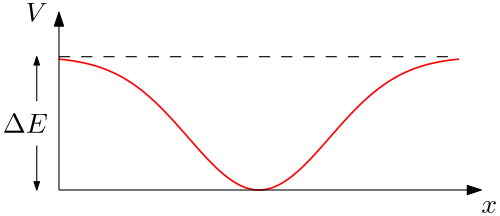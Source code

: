 <?xml version="1.0"?>
<!DOCTYPE ipe SYSTEM "ipe.dtd">
<ipe version="70005" creator="Ipe 7.1.5">
<info created="D:20150521125648" modified="D:20150531165053"/>
<ipestyle name="basic">
<symbol name="arrow/arc(spx)">
<path stroke="sym-stroke" fill="sym-stroke" pen="sym-pen">
0 0 m
-1 0.333 l
-1 -0.333 l
h
</path>
</symbol>
<symbol name="arrow/farc(spx)">
<path stroke="sym-stroke" fill="white" pen="sym-pen">
0 0 m
-1 0.333 l
-1 -0.333 l
h
</path>
</symbol>
<symbol name="mark/circle(sx)" transformations="translations">
<path fill="sym-stroke">
0.6 0 0 0.6 0 0 e
0.4 0 0 0.4 0 0 e
</path>
</symbol>
<symbol name="mark/disk(sx)" transformations="translations">
<path fill="sym-stroke">
0.6 0 0 0.6 0 0 e
</path>
</symbol>
<symbol name="mark/fdisk(sfx)" transformations="translations">
<group>
<path fill="sym-fill">
0.5 0 0 0.5 0 0 e
</path>
<path fill="sym-stroke" fillrule="eofill">
0.6 0 0 0.6 0 0 e
0.4 0 0 0.4 0 0 e
</path>
</group>
</symbol>
<symbol name="mark/box(sx)" transformations="translations">
<path fill="sym-stroke" fillrule="eofill">
-0.6 -0.6 m
0.6 -0.6 l
0.6 0.6 l
-0.6 0.6 l
h
-0.4 -0.4 m
0.4 -0.4 l
0.4 0.4 l
-0.4 0.4 l
h
</path>
</symbol>
<symbol name="mark/square(sx)" transformations="translations">
<path fill="sym-stroke">
-0.6 -0.6 m
0.6 -0.6 l
0.6 0.6 l
-0.6 0.6 l
h
</path>
</symbol>
<symbol name="mark/fsquare(sfx)" transformations="translations">
<group>
<path fill="sym-fill">
-0.5 -0.5 m
0.5 -0.5 l
0.5 0.5 l
-0.5 0.5 l
h
</path>
<path fill="sym-stroke" fillrule="eofill">
-0.6 -0.6 m
0.6 -0.6 l
0.6 0.6 l
-0.6 0.6 l
h
-0.4 -0.4 m
0.4 -0.4 l
0.4 0.4 l
-0.4 0.4 l
h
</path>
</group>
</symbol>
<symbol name="mark/cross(sx)" transformations="translations">
<group>
<path fill="sym-stroke">
-0.43 -0.57 m
0.57 0.43 l
0.43 0.57 l
-0.57 -0.43 l
h
</path>
<path fill="sym-stroke">
-0.43 0.57 m
0.57 -0.43 l
0.43 -0.57 l
-0.57 0.43 l
h
</path>
</group>
</symbol>
<symbol name="arrow/fnormal(spx)">
<path stroke="sym-stroke" fill="white" pen="sym-pen">
0 0 m
-1 0.333 l
-1 -0.333 l
h
</path>
</symbol>
<symbol name="arrow/pointed(spx)">
<path stroke="sym-stroke" fill="sym-stroke" pen="sym-pen">
0 0 m
-1 0.333 l
-0.8 0 l
-1 -0.333 l
h
</path>
</symbol>
<symbol name="arrow/fpointed(spx)">
<path stroke="sym-stroke" fill="white" pen="sym-pen">
0 0 m
-1 0.333 l
-0.8 0 l
-1 -0.333 l
h
</path>
</symbol>
<symbol name="arrow/linear(spx)">
<path stroke="sym-stroke" pen="sym-pen">
-1 0.333 m
0 0 l
-1 -0.333 l
</path>
</symbol>
<symbol name="arrow/fdouble(spx)">
<path stroke="sym-stroke" fill="white" pen="sym-pen">
0 0 m
-1 0.333 l
-1 -0.333 l
h
-1 0 m
-2 0.333 l
-2 -0.333 l
h
</path>
</symbol>
<symbol name="arrow/double(spx)">
<path stroke="sym-stroke" fill="sym-stroke" pen="sym-pen">
0 0 m
-1 0.333 l
-1 -0.333 l
h
-1 0 m
-2 0.333 l
-2 -0.333 l
h
</path>
</symbol>
<pen name="heavier" value="0.8"/>
<pen name="fat" value="1.2"/>
<pen name="ultrafat" value="2"/>
<symbolsize name="large" value="5"/>
<symbolsize name="small" value="2"/>
<symbolsize name="tiny" value="1.1"/>
<arrowsize name="large" value="10"/>
<arrowsize name="small" value="5"/>
<arrowsize name="tiny" value="3"/>
<color name="red" value="1 0 0"/>
<color name="green" value="0 1 0"/>
<color name="blue" value="0 0 1"/>
<color name="yellow" value="1 1 0"/>
<color name="orange" value="1 0.647 0"/>
<color name="gold" value="1 0.843 0"/>
<color name="purple" value="0.627 0.125 0.941"/>
<color name="gray" value="0.745"/>
<color name="brown" value="0.647 0.165 0.165"/>
<color name="navy" value="0 0 0.502"/>
<color name="pink" value="1 0.753 0.796"/>
<color name="seagreen" value="0.18 0.545 0.341"/>
<color name="turquoise" value="0.251 0.878 0.816"/>
<color name="violet" value="0.933 0.51 0.933"/>
<color name="darkblue" value="0 0 0.545"/>
<color name="darkcyan" value="0 0.545 0.545"/>
<color name="darkgray" value="0.663"/>
<color name="darkgreen" value="0 0.392 0"/>
<color name="darkmagenta" value="0.545 0 0.545"/>
<color name="darkorange" value="1 0.549 0"/>
<color name="darkred" value="0.545 0 0"/>
<color name="lightblue" value="0.678 0.847 0.902"/>
<color name="lightcyan" value="0.878 1 1"/>
<color name="lightgray" value="0.827"/>
<color name="lightgreen" value="0.565 0.933 0.565"/>
<color name="lightyellow" value="1 1 0.878"/>
<dashstyle name="dashed" value="[4] 0"/>
<dashstyle name="dotted" value="[1 3] 0"/>
<dashstyle name="dash dotted" value="[4 2 1 2] 0"/>
<dashstyle name="dash dot dotted" value="[4 2 1 2 1 2] 0"/>
<textsize name="large" value="\large"/>
<textsize name="Large" value="\Large"/>
<textsize name="LARGE" value="\LARGE"/>
<textsize name="huge" value="\huge"/>
<textsize name="Huge" value="\Huge"/>
<textsize name="small" value="\small"/>
<textsize name="footnote" value="\footnotesize"/>
<textsize name="tiny" value="\tiny"/>
<textstyle name="center" begin="\begin{center}" end="\end{center}"/>
<textstyle name="itemize" begin="\begin{itemize}" end="\end{itemize}"/>
<textstyle name="item" begin="\begin{itemize}\item{}" end="\end{itemize}"/>
<gridsize name="4 pts" value="4"/>
<gridsize name="8 pts (~3 mm)" value="8"/>
<gridsize name="16 pts (~6 mm)" value="16"/>
<gridsize name="32 pts (~12 mm)" value="32"/>
<gridsize name="10 pts (~3.5 mm)" value="10"/>
<gridsize name="20 pts (~7 mm)" value="20"/>
<gridsize name="14 pts (~5 mm)" value="14"/>
<gridsize name="28 pts (~10 mm)" value="28"/>
<gridsize name="56 pts (~20 mm)" value="56"/>
<anglesize name="90 deg" value="90"/>
<anglesize name="60 deg" value="60"/>
<anglesize name="45 deg" value="45"/>
<anglesize name="30 deg" value="30"/>
<anglesize name="22.5 deg" value="22.5"/>
<tiling name="falling" angle="-60" step="4" width="1"/>
<tiling name="rising" angle="30" step="4" width="1"/>
</ipestyle>
<page>
<layer name="alpha"/>
<view layers="alpha" active="alpha"/>
<path layer="alpha" matrix="1 0 0 1 -8 32" stroke="red" pen="0.6">
96 735.121 m
96.4848 735.074 96.9697 735.023 97.4545 734.968 c
97.9394 734.914 98.4242 734.856 98.9091 734.793 c
99.3939 734.731 99.8788 734.664 100.364 734.593 c
100.848 734.522 101.333 734.446 101.818 734.365 c
102.303 734.284 102.788 734.198 103.273 734.106 c
103.758 734.015 104.242 733.917 104.727 733.814 c
105.212 733.71 105.697 733.601 106.182 733.484 c
106.667 733.368 107.152 733.245 107.636 733.115 c
108.121 732.984 108.606 732.847 109.091 732.701 c
109.576 732.556 110.061 732.403 110.545 732.241 c
111.03 732.08 111.515 731.91 112 731.731 c
112.485 731.552 112.97 731.364 113.455 731.167 c
113.939 730.97 114.424 730.763 114.909 730.546 c
115.394 730.33 115.879 730.103 116.364 729.866 c
116.848 729.629 117.333 729.382 117.818 729.123 c
118.303 728.865 118.788 728.596 119.273 728.316 c
119.758 728.036 120.242 727.745 120.727 727.442 c
121.212 727.139 121.697 726.825 122.182 726.499 c
122.667 726.174 123.152 725.836 123.636 725.487 c
124.121 725.138 124.606 724.778 125.091 724.406 c
125.576 724.033 126.061 723.649 126.545 723.254 c
127.03 722.859 127.515 722.452 128 722.034 c
128.485 721.616 128.97 721.187 129.455 720.747 c
129.939 720.307 130.424 719.856 130.909 719.395 c
131.394 718.935 131.879 718.464 132.364 717.983 c
132.848 717.503 133.333 717.013 133.818 716.515 c
134.303 716.016 134.788 715.509 135.273 714.995 c
135.758 714.481 136.242 713.959 136.727 713.431 c
137.212 712.903 137.697 712.368 138.182 711.829 c
138.667 711.29 139.152 710.746 139.636 710.198 c
140.121 709.651 140.606 709.1 141.091 708.547 c
141.576 707.994 142.061 707.44 142.545 706.885 c
143.03 706.331 143.515 705.776 144 705.223 c
144.485 704.671 144.97 704.12 145.455 703.573 c
145.939 703.026 146.424 702.483 146.909 701.945 c
147.394 701.408 147.879 700.876 148.364 700.352 c
148.848 699.829 149.333 699.313 149.818 698.807 c
150.303 698.301 150.788 697.805 151.273 697.321 c
151.758 696.837 152.242 696.364 152.727 695.906 c
153.212 695.448 153.697 695.004 154.182 694.576 c
154.667 694.147 155.152 693.735 155.636 693.34 c
156.121 692.946 156.606 692.569 157.091 692.211 c
157.576 691.854 158.061 691.516 158.545 691.199 c
159.03 690.882 159.515 690.586 160 690.313 c
160.485 690.039 160.97 689.788 161.455 689.561 c
161.939 689.333 162.424 689.13 162.909 688.95 c
163.394 688.771 163.879 688.617 164.364 688.487 c
164.848 688.358 165.333 688.254 165.818 688.176 c
166.303 688.098 166.788 688.046 167.273 688.02 c
167.758 687.993 168.242 687.993 168.727 688.02 c
169.212 688.046 169.697 688.098 170.182 688.176 c
170.667 688.254 171.152 688.358 171.636 688.487 c
172.121 688.617 172.606 688.771 173.091 688.95 c
173.576 689.13 174.061 689.333 174.545 689.561 c
175.03 689.788 175.515 690.039 176 690.313 c
176.485 690.586 176.97 690.882 177.455 691.199 c
177.939 691.516 178.424 691.854 178.909 692.211 c
179.394 692.569 179.879 692.946 180.364 693.34 c
180.848 693.735 181.333 694.147 181.818 694.576 c
182.303 695.004 182.788 695.448 183.273 695.906 c
183.758 696.364 184.242 696.837 184.727 697.321 c
185.212 697.805 185.697 698.301 186.182 698.807 c
186.667 699.313 187.152 699.829 187.636 700.352 c
188.121 700.876 188.606 701.408 189.091 701.945 c
189.576 702.483 190.061 703.026 190.545 703.573 c
191.03 704.12 191.515 704.671 192 705.223 c
192.485 705.776 192.97 706.331 193.455 706.885 c
193.939 707.44 194.424 707.994 194.909 708.547 c
195.394 709.1 195.879 709.651 196.364 710.198 c
196.848 710.746 197.333 711.29 197.818 711.829 c
198.303 712.368 198.788 712.903 199.273 713.431 c
199.758 713.959 200.242 714.481 200.727 714.995 c
201.212 715.509 201.697 716.016 202.182 716.515 c
202.667 717.013 203.152 717.503 203.636 717.983 c
204.121 718.464 204.606 718.935 205.091 719.395 c
205.576 719.856 206.061 720.307 206.545 720.747 c
207.03 721.187 207.515 721.616 208 722.034 c
208.485 722.452 208.97 722.859 209.455 723.254 c
209.939 723.649 210.424 724.033 210.909 724.406 c
211.394 724.778 211.879 725.138 212.364 725.487 c
212.848 725.836 213.333 726.174 213.818 726.499 c
214.303 726.825 214.788 727.139 215.273 727.442 c
215.758 727.745 216.242 728.036 216.727 728.316 c
217.212 728.596 217.697 728.865 218.182 729.123 c
218.667 729.382 219.152 729.629 219.636 729.866 c
220.121 730.103 220.606 730.33 221.091 730.546 c
221.576 730.763 222.061 730.97 222.545 731.167 c
223.03 731.364 223.515 731.552 224 731.731 c
224.485 731.91 224.97 732.08 225.455 732.241 c
225.939 732.403 226.424 732.556 226.909 732.701 c
227.394 732.847 227.879 732.984 228.364 733.115 c
228.848 733.245 229.333 733.368 229.818 733.484 c
230.303 733.601 230.788 733.71 231.273 733.814 c
231.758 733.917 232.242 734.015 232.727 734.106 c
233.212 734.198 233.697 734.284 234.182 734.365 c
234.667 734.446 235.152 734.522 235.636 734.593 c
236.121 734.664 236.606 734.731 237.091 734.793 c
237.576 734.856 238.061 734.914 238.545 734.968 c
239.03 735.023 239.515 735.074 240 735.121 c
</path>
<path stroke="black" arrow="normal/small">
88 720 m
88 784 l
</path>
<text matrix="1 0 0 1 4 -8" transformations="translations" pos="80 792" stroke="black" type="label" width="8.025" height="6.808" depth="0" halign="right" valign="center">$V$</text>
<path stroke="black" arrow="normal/small">
88 720 m
240 720 l
</path>
<text matrix="1 0 0 1 0 -8" transformations="translations" pos="240 724" stroke="black" type="label" width="5.694" height="4.289" depth="0" valign="top">$x$</text>
<path stroke="black" dash="dashed">
88 768 m
232 768 l
</path>
<path stroke="black" arrow="normal/tiny">
80 752 m
80 768 l
</path>
<path stroke="black" arrow="normal/tiny">
80 736 m
80 720 l
</path>
<text matrix="1 0 0 1 8 0" transformations="translations" pos="76 744" stroke="black" type="label" width="16.231" height="6.808" depth="0" halign="right" valign="center">$\Delta E$</text>
</page>
</ipe>
